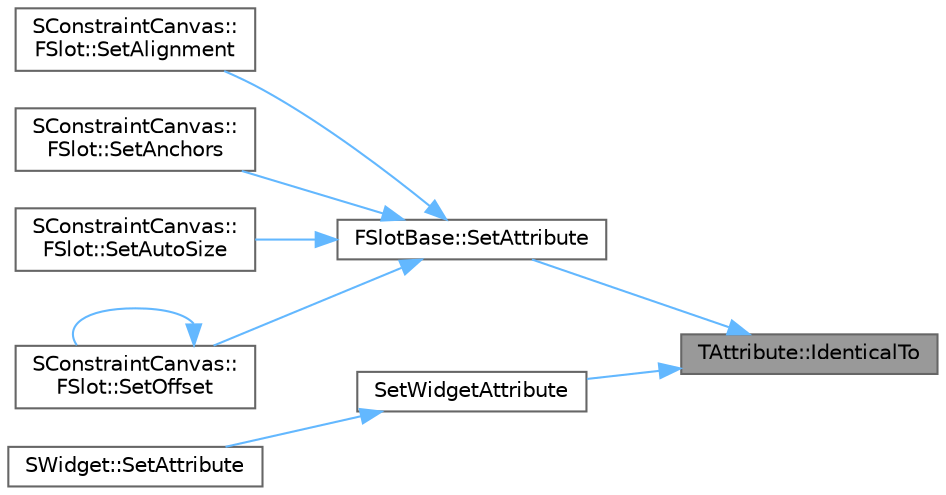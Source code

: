 digraph "TAttribute::IdenticalTo"
{
 // INTERACTIVE_SVG=YES
 // LATEX_PDF_SIZE
  bgcolor="transparent";
  edge [fontname=Helvetica,fontsize=10,labelfontname=Helvetica,labelfontsize=10];
  node [fontname=Helvetica,fontsize=10,shape=box,height=0.2,width=0.4];
  rankdir="RL";
  Node1 [id="Node000001",label="TAttribute::IdenticalTo",height=0.2,width=0.4,color="gray40", fillcolor="grey60", style="filled", fontcolor="black",tooltip="Is this attribute identical to another TAttribute."];
  Node1 -> Node2 [id="edge1_Node000001_Node000002",dir="back",color="steelblue1",style="solid",tooltip=" "];
  Node2 [id="Node000002",label="FSlotBase::SetAttribute",height=0.2,width=0.4,color="grey40", fillcolor="white", style="filled",URL="$dd/d98/classFSlotBase.html#a672602316f4e14324ad7f00c6615da6a",tooltip="Performs the attribute assignment and invalidates the widget minimally based on what actually changed..."];
  Node2 -> Node3 [id="edge2_Node000002_Node000003",dir="back",color="steelblue1",style="solid",tooltip=" "];
  Node3 [id="Node000003",label="SConstraintCanvas::\lFSlot::SetAlignment",height=0.2,width=0.4,color="grey40", fillcolor="white", style="filled",URL="$df/dd8/classSConstraintCanvas_1_1FSlot.html#a6ccb0b382a2f90ecec8d9e996aef0522",tooltip=" "];
  Node2 -> Node4 [id="edge3_Node000002_Node000004",dir="back",color="steelblue1",style="solid",tooltip=" "];
  Node4 [id="Node000004",label="SConstraintCanvas::\lFSlot::SetAnchors",height=0.2,width=0.4,color="grey40", fillcolor="white", style="filled",URL="$df/dd8/classSConstraintCanvas_1_1FSlot.html#a8abf95f45b45f55a7953a15847febf40",tooltip=" "];
  Node2 -> Node5 [id="edge4_Node000002_Node000005",dir="back",color="steelblue1",style="solid",tooltip=" "];
  Node5 [id="Node000005",label="SConstraintCanvas::\lFSlot::SetAutoSize",height=0.2,width=0.4,color="grey40", fillcolor="white", style="filled",URL="$df/dd8/classSConstraintCanvas_1_1FSlot.html#a8e2908caf100441af26ca2266328b9bb",tooltip=" "];
  Node2 -> Node6 [id="edge5_Node000002_Node000006",dir="back",color="steelblue1",style="solid",tooltip=" "];
  Node6 [id="Node000006",label="SConstraintCanvas::\lFSlot::SetOffset",height=0.2,width=0.4,color="grey40", fillcolor="white", style="filled",URL="$df/dd8/classSConstraintCanvas_1_1FSlot.html#afa3dbf7504379c80bda1fd113c7cefee",tooltip=" "];
  Node6 -> Node6 [id="edge6_Node000006_Node000006",dir="back",color="steelblue1",style="solid",tooltip=" "];
  Node1 -> Node7 [id="edge7_Node000001_Node000007",dir="back",color="steelblue1",style="solid",tooltip=" "];
  Node7 [id="Node000007",label="SetWidgetAttribute",height=0.2,width=0.4,color="grey40", fillcolor="white", style="filled",URL="$dc/df5/SWidget_8h.html#aac4db46dee2df903e0c4b702ec3151c5",tooltip="Performs the attribute assignment and invalidates the widget minimally based on what actually changed..."];
  Node7 -> Node8 [id="edge8_Node000007_Node000008",dir="back",color="steelblue1",style="solid",tooltip=" "];
  Node8 [id="Node000008",label="SWidget::SetAttribute",height=0.2,width=0.4,color="grey40", fillcolor="white", style="filled",URL="$dd/de2/classSWidget.html#a5f29b0debe6381a562d1b675d1ef4097",tooltip="Performs the attribute assignment and invalidates the widget minimally based on what actually changed..."];
}
